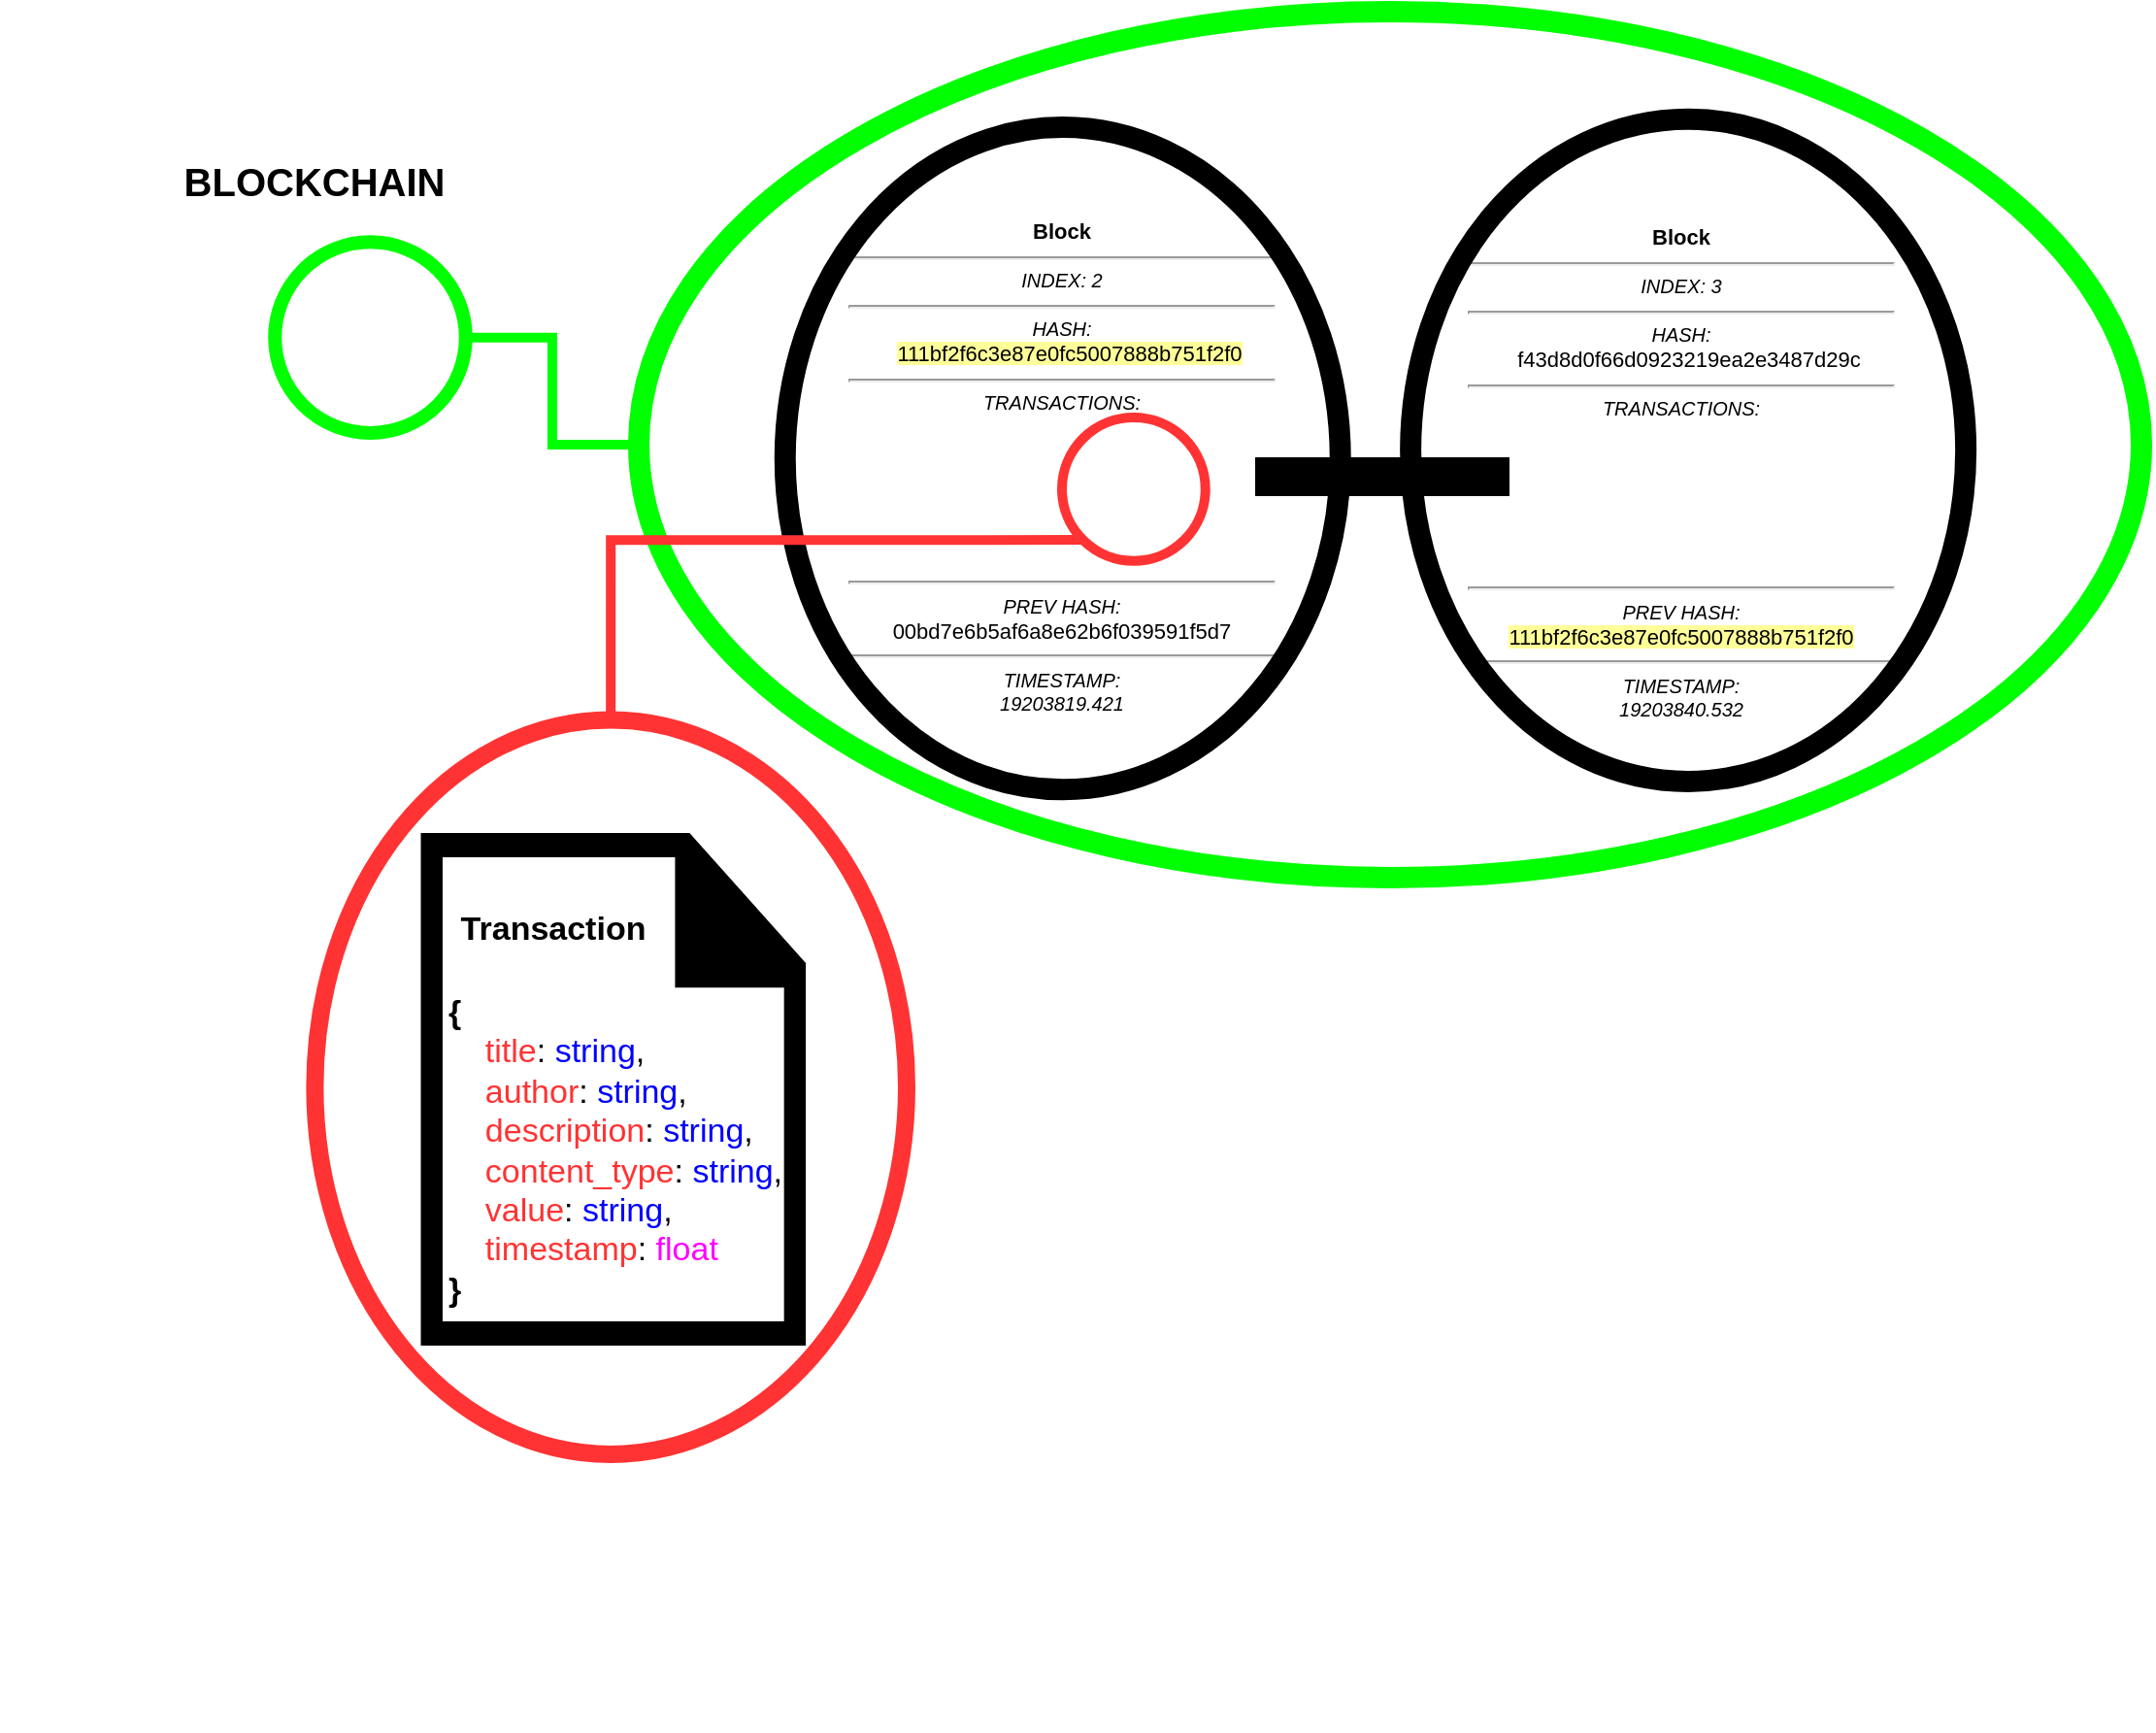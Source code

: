 <mxfile version="18.0.8" type="github">
  <diagram id="kgpKYQtTHZ0yAKxKKP6v" name="Page-1">
    <mxGraphModel dx="1980" dy="1282" grid="0" gridSize="10" guides="1" tooltips="1" connect="1" arrows="1" fold="1" page="0" pageScale="1" pageWidth="850" pageHeight="1100" math="0" shadow="0">
      <root>
        <mxCell id="0" />
        <mxCell id="1" parent="0" />
        <mxCell id="dkjBaHjDjxgbBGwsiAtd-50" value="" style="group" vertex="1" connectable="0" parent="1">
          <mxGeometry x="-316.997" y="81.003" width="712" height="770" as="geometry" />
        </mxCell>
        <mxCell id="dkjBaHjDjxgbBGwsiAtd-85" value="" style="group" vertex="1" connectable="0" parent="dkjBaHjDjxgbBGwsiAtd-50">
          <mxGeometry x="17.05" width="449.95" height="628" as="geometry" />
        </mxCell>
        <mxCell id="dkjBaHjDjxgbBGwsiAtd-41" value="" style="shape=image;html=1;verticalAlign=top;verticalLabelPosition=bottom;labelBackgroundColor=#ffffff;imageAspect=0;aspect=fixed;image=https://cdn4.iconfinder.com/data/icons/internet-networking-and-communication-glyph-24/24/Chain_link_hyperlink_link_linkage_web-128.png;rounded=0;fontSize=11;rotation=45;" vertex="1" parent="dkjBaHjDjxgbBGwsiAtd-85">
          <mxGeometry x="60.694" y="15.998" width="77.246" height="77.246" as="geometry" />
        </mxCell>
        <mxCell id="dkjBaHjDjxgbBGwsiAtd-42" value="" style="shape=image;html=1;verticalAlign=top;verticalLabelPosition=bottom;labelBackgroundColor=#ffffff;imageAspect=0;aspect=fixed;image=https://cdn4.iconfinder.com/data/icons/internet-networking-and-communication-glyph-24/24/Chain_link_hyperlink_link_linkage_web-128.png;rounded=0;fontSize=11;rotation=45;" vertex="1" parent="dkjBaHjDjxgbBGwsiAtd-85">
          <mxGeometry x="134.776" y="15.998" width="77.246" height="77.246" as="geometry" />
        </mxCell>
        <mxCell id="dkjBaHjDjxgbBGwsiAtd-43" value="" style="shape=image;html=1;verticalAlign=top;verticalLabelPosition=bottom;labelBackgroundColor=#ffffff;imageAspect=0;aspect=fixed;image=https://cdn4.iconfinder.com/data/icons/internet-networking-and-communication-glyph-24/24/Chain_link_hyperlink_link_linkage_web-128.png;rounded=0;fontSize=11;rotation=135;" vertex="1" parent="dkjBaHjDjxgbBGwsiAtd-85">
          <mxGeometry x="180.08" y="58.694" width="77.246" height="77.246" as="geometry" />
        </mxCell>
        <mxCell id="dkjBaHjDjxgbBGwsiAtd-44" value="" style="shape=image;html=1;verticalAlign=top;verticalLabelPosition=bottom;labelBackgroundColor=#ffffff;imageAspect=0;aspect=fixed;image=https://cdn4.iconfinder.com/data/icons/internet-networking-and-communication-glyph-24/24/Chain_link_hyperlink_link_linkage_web-128.png;rounded=0;fontSize=11;rotation=45;" vertex="1" parent="dkjBaHjDjxgbBGwsiAtd-85">
          <mxGeometry x="60.694" y="100.828" width="77.246" height="77.246" as="geometry" />
        </mxCell>
        <mxCell id="dkjBaHjDjxgbBGwsiAtd-45" value="" style="shape=image;html=1;verticalAlign=top;verticalLabelPosition=bottom;labelBackgroundColor=#ffffff;imageAspect=0;aspect=fixed;image=https://cdn4.iconfinder.com/data/icons/internet-networking-and-communication-glyph-24/24/Chain_link_hyperlink_link_linkage_web-128.png;rounded=0;fontSize=11;rotation=45;" vertex="1" parent="dkjBaHjDjxgbBGwsiAtd-85">
          <mxGeometry x="134.776" y="100.828" width="77.246" height="77.246" as="geometry" />
        </mxCell>
        <mxCell id="dkjBaHjDjxgbBGwsiAtd-47" value="" style="shape=image;html=1;verticalAlign=top;verticalLabelPosition=bottom;labelBackgroundColor=#ffffff;imageAspect=0;aspect=fixed;image=https://cdn4.iconfinder.com/data/icons/internet-networking-and-communication-glyph-24/24/Chain_link_hyperlink_link_linkage_web-128.png;rounded=0;fontSize=11;rotation=-45;" vertex="1" parent="dkjBaHjDjxgbBGwsiAtd-85">
          <mxGeometry x="16.42" y="142.963" width="77.246" height="77.246" as="geometry" />
        </mxCell>
        <mxCell id="dkjBaHjDjxgbBGwsiAtd-49" value="" style="shape=image;html=1;verticalAlign=top;verticalLabelPosition=bottom;labelBackgroundColor=#ffffff;imageAspect=0;aspect=fixed;image=https://cdn4.iconfinder.com/data/icons/internet-networking-and-communication-glyph-24/24/Chain_link_hyperlink_link_linkage_web-128.png;rounded=0;fontSize=11;rotation=45;" vertex="1" parent="dkjBaHjDjxgbBGwsiAtd-85">
          <mxGeometry x="60.694" y="184.585" width="77.246" height="77.246" as="geometry" />
        </mxCell>
        <mxCell id="dkjBaHjDjxgbBGwsiAtd-51" value="" style="ellipse;whiteSpace=wrap;html=1;aspect=fixed;rounded=0;fontSize=11;fillColor=none;strokeColor=#00FF00;strokeWidth=7;" vertex="1" parent="dkjBaHjDjxgbBGwsiAtd-85">
          <mxGeometry x="124.545" y="3.652" width="98.303" height="98.303" as="geometry" />
        </mxCell>
        <mxCell id="dkjBaHjDjxgbBGwsiAtd-104" value="" style="group" vertex="1" connectable="0" parent="dkjBaHjDjxgbBGwsiAtd-85">
          <mxGeometry x="145.127" y="249.796" width="304.823" height="378.204" as="geometry" />
        </mxCell>
        <mxCell id="dkjBaHjDjxgbBGwsiAtd-98" value="" style="ellipse;whiteSpace=wrap;html=1;rounded=0;labelBackgroundColor=#FFFF99;fontSize=22;strokeColor=#FF3333;strokeWidth=9;fillColor=none;" vertex="1" parent="dkjBaHjDjxgbBGwsiAtd-104">
          <mxGeometry width="304.823" height="378.204" as="geometry" />
        </mxCell>
        <mxCell id="dkjBaHjDjxgbBGwsiAtd-103" value="" style="group" vertex="1" connectable="0" parent="dkjBaHjDjxgbBGwsiAtd-104">
          <mxGeometry x="54.573" y="58.184" width="234.37" height="264.02" as="geometry" />
        </mxCell>
        <mxCell id="dkjBaHjDjxgbBGwsiAtd-97" value="" style="sketch=0;pointerEvents=1;shadow=0;dashed=0;html=1;strokeColor=none;fillColor=#000000;labelPosition=center;verticalLabelPosition=bottom;verticalAlign=top;outlineConnect=0;align=center;shape=mxgraph.office.concepts.document_blank;rounded=0;labelBackgroundColor=#FFFF99;fontSize=22;" vertex="1" parent="dkjBaHjDjxgbBGwsiAtd-103">
          <mxGeometry width="198.3" height="264.02" as="geometry" />
        </mxCell>
        <mxCell id="dkjBaHjDjxgbBGwsiAtd-100" value="&lt;b&gt;{&lt;/b&gt;&lt;br&gt;&amp;nbsp; &amp;nbsp; &lt;font color=&quot;#ff3333&quot;&gt;title&lt;/font&gt;: &lt;font color=&quot;#0000ff&quot;&gt;string&lt;/font&gt;,&lt;br&gt;&amp;nbsp; &amp;nbsp; &lt;font color=&quot;#ff3333&quot;&gt;author&lt;/font&gt;: &lt;font color=&quot;#0000ff&quot;&gt;string&lt;/font&gt;,&lt;br&gt;&amp;nbsp; &amp;nbsp; &lt;font color=&quot;#ff3333&quot;&gt;description&lt;/font&gt;: &lt;font color=&quot;#0000ff&quot;&gt;string&lt;/font&gt;,&lt;br&gt;&amp;nbsp; &amp;nbsp; &lt;font color=&quot;#ff3333&quot;&gt;content_type&lt;/font&gt;: &lt;font color=&quot;#0000ff&quot;&gt;string&lt;/font&gt;,&lt;br&gt;&amp;nbsp; &amp;nbsp; &lt;font color=&quot;#ff3333&quot;&gt;value&lt;/font&gt;: &lt;font color=&quot;#0000ff&quot;&gt;string&lt;/font&gt;,&lt;br&gt;&amp;nbsp; &amp;nbsp; &lt;font color=&quot;#ff3333&quot;&gt;timestamp&lt;/font&gt;: &lt;font color=&quot;#ff00ff&quot;&gt;float&amp;nbsp; &amp;nbsp;&amp;nbsp;&lt;/font&gt;&lt;br&gt;&lt;b&gt;}&lt;/b&gt;" style="text;html=1;strokeColor=none;fillColor=none;align=left;verticalAlign=middle;whiteSpace=wrap;rounded=0;labelBackgroundColor=none;fontSize=17;" vertex="1" parent="dkjBaHjDjxgbBGwsiAtd-103">
          <mxGeometry x="12.32" y="92.02" width="222.05" height="143" as="geometry" />
        </mxCell>
        <mxCell id="dkjBaHjDjxgbBGwsiAtd-102" value="&lt;b&gt;&lt;font color=&quot;#000000&quot;&gt;Transaction&lt;/font&gt;&lt;/b&gt;" style="text;html=1;strokeColor=none;fillColor=none;align=center;verticalAlign=middle;whiteSpace=wrap;rounded=0;labelBackgroundColor=none;fontSize=17;fontColor=#FF00FF;" vertex="1" parent="dkjBaHjDjxgbBGwsiAtd-103">
          <mxGeometry x="38.247" y="35.017" width="60" height="30" as="geometry" />
        </mxCell>
        <mxCell id="dkjBaHjDjxgbBGwsiAtd-63" value="" style="group" vertex="1" connectable="0" parent="1">
          <mxGeometry x="93.37" y="69" width="633.13" height="346" as="geometry" />
        </mxCell>
        <mxCell id="dkjBaHjDjxgbBGwsiAtd-65" value="" style="group" vertex="1" connectable="0" parent="dkjBaHjDjxgbBGwsiAtd-63">
          <mxGeometry x="-5.995" y="-44.895" width="639.125" height="387.885" as="geometry" />
        </mxCell>
        <mxCell id="dkjBaHjDjxgbBGwsiAtd-53" value="&lt;p style=&quot;margin:0px;margin-top:4px;text-align:center;&quot;&gt;&lt;b&gt;Block&lt;/b&gt;&lt;/p&gt;&lt;hr&gt;&lt;p style=&quot;font-size:10px;margin:0px;text-align:center;&quot;&gt;&lt;i&gt;INDEX: 2&lt;/i&gt;&lt;/p&gt;&lt;hr&gt;&lt;p style=&quot;font-size:10px;margin:0px;text-align:center;&quot;&gt;&lt;i&gt;HASH:&lt;/i&gt;&lt;/p&gt;&lt;p style=&quot;text-align: center; margin: 0px 0px 0px 8px;&quot;&gt;&lt;span style=&quot;background-color: rgb(255, 255, 153);&quot;&gt;111bf2f6c3e87e0fc5007888b751f2f0&lt;/span&gt;&lt;/p&gt;&lt;hr&gt;&lt;p style=&quot;font-size:10px;margin:0px;text-align:center;&quot;&gt;&lt;i&gt;TRANSACTIONS:&lt;/i&gt;&lt;/p&gt;&lt;p style=&quot;margin:0px;margin-left:8px;text-align:left;&quot;&gt;&lt;br&gt;&lt;/p&gt;&lt;p style=&quot;margin:0px;margin-left:8px;text-align:left;&quot;&gt;&lt;br&gt;&lt;/p&gt;&lt;p style=&quot;margin:0px;margin-left:8px;text-align:left;&quot;&gt;&lt;br&gt;&lt;/p&gt;&lt;p style=&quot;margin:0px;margin-left:8px;text-align:left;&quot;&gt;&lt;br&gt;&lt;/p&gt;&lt;p style=&quot;margin:0px;margin-left:8px;text-align:left;&quot;&gt;&lt;br&gt;&lt;/p&gt;&lt;p style=&quot;margin:0px;margin-left:8px;text-align:left;&quot;&gt;&lt;br&gt;&lt;/p&gt;&lt;hr&gt;&lt;p style=&quot;font-size:10px;margin:0px;text-align:center;&quot;&gt;&lt;i&gt;PREV HASH:&lt;/i&gt;&lt;/p&gt;&lt;p style=&quot;margin:0px;margin-left:8px;text-align:left;&quot;&gt;&lt;/p&gt;&lt;span style=&quot;&quot;&gt;&lt;div style=&quot;text-align: center;&quot;&gt;00bd7e6b5af6a8e62b6f039591f5d7&lt;br&gt;&lt;/div&gt;&lt;/span&gt;&lt;hr style=&quot;text-align: center;&quot;&gt;&lt;p style=&quot;text-align: center; font-size: 10px; margin: 0px;&quot;&gt;&lt;i&gt;TIMESTAMP:&lt;/i&gt;&lt;/p&gt;&lt;p style=&quot;font-size:10px;margin:0px;text-align:center;&quot;&gt;&lt;i&gt;19203819.421&lt;/i&gt;&lt;/p&gt;" style="shape=rect;html=1;overflow=fill;verticalAlign=top;align=left;whiteSpace=wrap;rounded=60;fontSize=11;strokeColor=none;strokeWidth=7;fillColor=none;" vertex="1" parent="dkjBaHjDjxgbBGwsiAtd-65">
          <mxGeometry x="32.995" y="44.885" width="220" height="263" as="geometry" />
        </mxCell>
        <mxCell id="dkjBaHjDjxgbBGwsiAtd-62" value="" style="group" vertex="1" connectable="0" parent="dkjBaHjDjxgbBGwsiAtd-65">
          <mxGeometry x="68.995" y="156.885" width="140" height="62" as="geometry" />
        </mxCell>
        <mxCell id="dkjBaHjDjxgbBGwsiAtd-54" value="" style="shape=image;html=1;verticalAlign=top;verticalLabelPosition=bottom;labelBackgroundColor=#ffffff;imageAspect=0;aspect=fixed;image=https://cdn4.iconfinder.com/data/icons/essential-3/32/322-Document-128.png;rounded=0;fontSize=11;strokeColor=#00FF00;strokeWidth=7;fillColor=none;" vertex="1" parent="dkjBaHjDjxgbBGwsiAtd-62">
          <mxGeometry width="62" height="62" as="geometry" />
        </mxCell>
        <mxCell id="dkjBaHjDjxgbBGwsiAtd-55" value="" style="shape=image;html=1;verticalAlign=top;verticalLabelPosition=bottom;labelBackgroundColor=#ffffff;imageAspect=0;aspect=fixed;image=https://cdn4.iconfinder.com/data/icons/essential-3/32/322-Document-128.png;rounded=0;fontSize=11;strokeColor=#00FF00;strokeWidth=7;fillColor=none;" vertex="1" parent="dkjBaHjDjxgbBGwsiAtd-62">
          <mxGeometry x="78" width="62" height="62" as="geometry" />
        </mxCell>
        <mxCell id="dkjBaHjDjxgbBGwsiAtd-56" value="" style="shape=image;html=1;verticalAlign=top;verticalLabelPosition=bottom;labelBackgroundColor=#ffffff;imageAspect=0;aspect=fixed;image=https://cdn4.iconfinder.com/data/icons/essential-3/32/322-Document-128.png;rounded=0;fontSize=11;strokeColor=#00FF00;strokeWidth=7;fillColor=none;" vertex="1" parent="dkjBaHjDjxgbBGwsiAtd-62">
          <mxGeometry x="46" width="62" height="62" as="geometry" />
        </mxCell>
        <mxCell id="dkjBaHjDjxgbBGwsiAtd-57" value="" style="shape=image;html=1;verticalAlign=top;verticalLabelPosition=bottom;labelBackgroundColor=#ffffff;imageAspect=0;aspect=fixed;image=https://cdn4.iconfinder.com/data/icons/essential-3/32/322-Document-128.png;rounded=0;fontSize=11;strokeColor=#00FF00;strokeWidth=7;fillColor=none;" vertex="1" parent="dkjBaHjDjxgbBGwsiAtd-62">
          <mxGeometry x="62" width="62" height="62" as="geometry" />
        </mxCell>
        <mxCell id="dkjBaHjDjxgbBGwsiAtd-58" value="" style="shape=image;html=1;verticalAlign=top;verticalLabelPosition=bottom;labelBackgroundColor=#ffffff;imageAspect=0;aspect=fixed;image=https://cdn4.iconfinder.com/data/icons/essential-3/32/322-Document-128.png;rounded=0;fontSize=11;strokeColor=#00FF00;strokeWidth=7;fillColor=none;" vertex="1" parent="dkjBaHjDjxgbBGwsiAtd-62">
          <mxGeometry x="16" width="62" height="62" as="geometry" />
        </mxCell>
        <mxCell id="dkjBaHjDjxgbBGwsiAtd-59" value="" style="shape=image;html=1;verticalAlign=top;verticalLabelPosition=bottom;labelBackgroundColor=#ffffff;imageAspect=0;aspect=fixed;image=https://cdn4.iconfinder.com/data/icons/essential-3/32/322-Document-128.png;rounded=0;fontSize=11;strokeColor=#00FF00;strokeWidth=7;fillColor=none;" vertex="1" parent="dkjBaHjDjxgbBGwsiAtd-62">
          <mxGeometry x="31" width="62" height="62" as="geometry" />
        </mxCell>
        <mxCell id="dkjBaHjDjxgbBGwsiAtd-60" value="" style="rounded=0;whiteSpace=wrap;html=1;fontSize=11;strokeColor=none;strokeWidth=7;fillColor=default;" vertex="1" parent="dkjBaHjDjxgbBGwsiAtd-62">
          <mxGeometry x="100" y="4" width="23" height="54" as="geometry" />
        </mxCell>
        <mxCell id="dkjBaHjDjxgbBGwsiAtd-61" value="" style="rounded=0;whiteSpace=wrap;html=1;fontSize=11;strokeColor=none;strokeWidth=7;fillColor=default;" vertex="1" parent="dkjBaHjDjxgbBGwsiAtd-62">
          <mxGeometry x="93" y="16" width="15" height="42" as="geometry" />
        </mxCell>
        <mxCell id="dkjBaHjDjxgbBGwsiAtd-64" value="" style="ellipse;whiteSpace=wrap;html=1;rounded=0;fontSize=11;strokeColor=#000000;strokeWidth=11;fillColor=none;rotation=90;" vertex="1" parent="dkjBaHjDjxgbBGwsiAtd-65">
          <mxGeometry x="-27.565" y="29.005" width="341.13" height="286" as="geometry" />
        </mxCell>
        <mxCell id="dkjBaHjDjxgbBGwsiAtd-66" value="" style="group" vertex="1" connectable="0" parent="1">
          <mxGeometry x="351" y="91" width="435.005" height="359.005" as="geometry" />
        </mxCell>
        <mxCell id="dkjBaHjDjxgbBGwsiAtd-67" value="" style="group" vertex="1" connectable="0" parent="dkjBaHjDjxgbBGwsiAtd-66">
          <mxGeometry x="55.005" y="-64.005" width="380" height="423.01" as="geometry" />
        </mxCell>
        <mxCell id="dkjBaHjDjxgbBGwsiAtd-68" value="&lt;p style=&quot;margin:0px;margin-top:4px;text-align:center;&quot;&gt;&lt;b&gt;Block&lt;/b&gt;&lt;/p&gt;&lt;hr&gt;&lt;p style=&quot;font-size:10px;margin:0px;text-align:center;&quot;&gt;&lt;i&gt;INDEX: 3&lt;/i&gt;&lt;/p&gt;&lt;hr&gt;&lt;p style=&quot;font-size:10px;margin:0px;text-align:center;&quot;&gt;&lt;i&gt;HASH:&lt;/i&gt;&lt;/p&gt;&lt;p style=&quot;text-align: center; margin: 0px 0px 0px 8px;&quot;&gt;f43d8d0f66d0923219ea2e3487d29c&lt;/p&gt;&lt;hr&gt;&lt;p style=&quot;font-size:10px;margin:0px;text-align:center;&quot;&gt;&lt;i&gt;TRANSACTIONS:&lt;/i&gt;&lt;/p&gt;&lt;p style=&quot;margin:0px;margin-left:8px;text-align:left;&quot;&gt;&lt;br&gt;&lt;/p&gt;&lt;p style=&quot;margin:0px;margin-left:8px;text-align:left;&quot;&gt;&lt;br&gt;&lt;/p&gt;&lt;p style=&quot;margin:0px;margin-left:8px;text-align:left;&quot;&gt;&lt;br&gt;&lt;/p&gt;&lt;p style=&quot;margin:0px;margin-left:8px;text-align:left;&quot;&gt;&lt;br&gt;&lt;/p&gt;&lt;p style=&quot;margin:0px;margin-left:8px;text-align:left;&quot;&gt;&lt;br&gt;&lt;/p&gt;&lt;p style=&quot;margin:0px;margin-left:8px;text-align:left;&quot;&gt;&lt;br&gt;&lt;/p&gt;&lt;hr&gt;&lt;p style=&quot;font-size:10px;margin:0px;text-align:center;&quot;&gt;&lt;i&gt;PREV HASH:&lt;/i&gt;&lt;/p&gt;&lt;p style=&quot;margin:0px;margin-left:8px;text-align:left;&quot;&gt;&lt;/p&gt;&lt;span style=&quot;&quot;&gt;&lt;div style=&quot;text-align: center;&quot;&gt;&lt;span style=&quot;background-color: rgb(255, 255, 153);&quot;&gt;111bf2f6c3e87e0fc5007888b751f2f0&lt;/span&gt;&lt;/div&gt;&lt;/span&gt;&lt;hr style=&quot;text-align: center;&quot;&gt;&lt;p style=&quot;text-align: center; font-size: 10px; margin: 0px;&quot;&gt;&lt;i&gt;TIMESTAMP:&lt;/i&gt;&lt;/p&gt;&lt;p style=&quot;font-size:10px;margin:0px;text-align:center;&quot;&gt;&lt;i&gt;19203840.532&lt;/i&gt;&lt;/p&gt;" style="shape=rect;html=1;overflow=fill;verticalAlign=top;align=left;whiteSpace=wrap;rounded=60;fontSize=11;strokeColor=none;strokeWidth=7;fillColor=none;" vertex="1" parent="dkjBaHjDjxgbBGwsiAtd-67">
          <mxGeometry x="32.995" y="44.885" width="220" height="263" as="geometry" />
        </mxCell>
        <mxCell id="dkjBaHjDjxgbBGwsiAtd-69" value="" style="group" vertex="1" connectable="0" parent="dkjBaHjDjxgbBGwsiAtd-67">
          <mxGeometry x="68.995" y="156.885" width="140" height="62" as="geometry" />
        </mxCell>
        <mxCell id="dkjBaHjDjxgbBGwsiAtd-70" value="" style="shape=image;html=1;verticalAlign=top;verticalLabelPosition=bottom;labelBackgroundColor=#ffffff;imageAspect=0;aspect=fixed;image=https://cdn4.iconfinder.com/data/icons/essential-3/32/322-Document-128.png;rounded=0;fontSize=11;strokeColor=#00FF00;strokeWidth=7;fillColor=none;" vertex="1" parent="dkjBaHjDjxgbBGwsiAtd-69">
          <mxGeometry width="62" height="62" as="geometry" />
        </mxCell>
        <mxCell id="dkjBaHjDjxgbBGwsiAtd-71" value="" style="shape=image;html=1;verticalAlign=top;verticalLabelPosition=bottom;labelBackgroundColor=#ffffff;imageAspect=0;aspect=fixed;image=https://cdn4.iconfinder.com/data/icons/essential-3/32/322-Document-128.png;rounded=0;fontSize=11;strokeColor=#00FF00;strokeWidth=7;fillColor=none;" vertex="1" parent="dkjBaHjDjxgbBGwsiAtd-69">
          <mxGeometry x="78" width="62" height="62" as="geometry" />
        </mxCell>
        <mxCell id="dkjBaHjDjxgbBGwsiAtd-72" value="" style="shape=image;html=1;verticalAlign=top;verticalLabelPosition=bottom;labelBackgroundColor=#ffffff;imageAspect=0;aspect=fixed;image=https://cdn4.iconfinder.com/data/icons/essential-3/32/322-Document-128.png;rounded=0;fontSize=11;strokeColor=#00FF00;strokeWidth=7;fillColor=none;" vertex="1" parent="dkjBaHjDjxgbBGwsiAtd-69">
          <mxGeometry x="46" width="62" height="62" as="geometry" />
        </mxCell>
        <mxCell id="dkjBaHjDjxgbBGwsiAtd-73" value="" style="shape=image;html=1;verticalAlign=top;verticalLabelPosition=bottom;labelBackgroundColor=#ffffff;imageAspect=0;aspect=fixed;image=https://cdn4.iconfinder.com/data/icons/essential-3/32/322-Document-128.png;rounded=0;fontSize=11;strokeColor=#00FF00;strokeWidth=7;fillColor=none;" vertex="1" parent="dkjBaHjDjxgbBGwsiAtd-69">
          <mxGeometry x="62" width="62" height="62" as="geometry" />
        </mxCell>
        <mxCell id="dkjBaHjDjxgbBGwsiAtd-74" value="" style="shape=image;html=1;verticalAlign=top;verticalLabelPosition=bottom;labelBackgroundColor=#ffffff;imageAspect=0;aspect=fixed;image=https://cdn4.iconfinder.com/data/icons/essential-3/32/322-Document-128.png;rounded=0;fontSize=11;strokeColor=#00FF00;strokeWidth=7;fillColor=none;" vertex="1" parent="dkjBaHjDjxgbBGwsiAtd-69">
          <mxGeometry x="16" width="62" height="62" as="geometry" />
        </mxCell>
        <mxCell id="dkjBaHjDjxgbBGwsiAtd-75" value="" style="shape=image;html=1;verticalAlign=top;verticalLabelPosition=bottom;labelBackgroundColor=#ffffff;imageAspect=0;aspect=fixed;image=https://cdn4.iconfinder.com/data/icons/essential-3/32/322-Document-128.png;rounded=0;fontSize=11;strokeColor=#00FF00;strokeWidth=7;fillColor=none;" vertex="1" parent="dkjBaHjDjxgbBGwsiAtd-69">
          <mxGeometry x="31" width="62" height="62" as="geometry" />
        </mxCell>
        <mxCell id="dkjBaHjDjxgbBGwsiAtd-76" value="" style="rounded=0;whiteSpace=wrap;html=1;fontSize=11;strokeColor=none;strokeWidth=7;fillColor=default;" vertex="1" parent="dkjBaHjDjxgbBGwsiAtd-69">
          <mxGeometry x="100" y="4" width="23" height="54" as="geometry" />
        </mxCell>
        <mxCell id="dkjBaHjDjxgbBGwsiAtd-77" value="" style="rounded=0;whiteSpace=wrap;html=1;fontSize=11;strokeColor=none;strokeWidth=7;fillColor=default;" vertex="1" parent="dkjBaHjDjxgbBGwsiAtd-69">
          <mxGeometry x="93" y="16" width="15" height="42" as="geometry" />
        </mxCell>
        <mxCell id="dkjBaHjDjxgbBGwsiAtd-78" value="" style="ellipse;whiteSpace=wrap;html=1;rounded=0;fontSize=11;strokeColor=#000000;strokeWidth=11;fillColor=none;rotation=90;" vertex="1" parent="dkjBaHjDjxgbBGwsiAtd-67">
          <mxGeometry x="-24.005" y="21.885" width="341.13" height="286" as="geometry" />
        </mxCell>
        <mxCell id="dkjBaHjDjxgbBGwsiAtd-82" value="" style="ellipse;whiteSpace=wrap;html=1;rounded=0;labelBackgroundColor=#FFFF99;fontSize=11;strokeColor=#00FF00;strokeWidth=11;fillColor=none;" vertex="1" parent="dkjBaHjDjxgbBGwsiAtd-67">
          <mxGeometry x="-394" y="-61" width="774" height="446" as="geometry" />
        </mxCell>
        <mxCell id="dkjBaHjDjxgbBGwsiAtd-83" value="" style="rounded=0;whiteSpace=wrap;html=1;labelBackgroundColor=#FFFF99;fontSize=11;strokeColor=#000000;strokeWidth=11;fillColor=none;" vertex="1" parent="dkjBaHjDjxgbBGwsiAtd-67">
          <mxGeometry x="-71.005" y="174.005" width="120" height="9" as="geometry" />
        </mxCell>
        <mxCell id="dkjBaHjDjxgbBGwsiAtd-87" value="" style="ellipse;whiteSpace=wrap;html=1;aspect=fixed;rounded=0;labelBackgroundColor=#FFFF99;fontSize=11;strokeColor=#FF3333;strokeWidth=5;fillColor=none;" vertex="1" parent="dkjBaHjDjxgbBGwsiAtd-67">
          <mxGeometry x="-176.005" y="148.005" width="73.88" height="73.88" as="geometry" />
        </mxCell>
        <mxCell id="dkjBaHjDjxgbBGwsiAtd-84" style="edgeStyle=orthogonalEdgeStyle;rounded=0;orthogonalLoop=1;jettySize=auto;html=1;fontSize=11;strokeColor=#00FF00;strokeWidth=5;endArrow=none;endFill=0;" edge="1" parent="1" source="dkjBaHjDjxgbBGwsiAtd-51" target="dkjBaHjDjxgbBGwsiAtd-82">
          <mxGeometry relative="1" as="geometry" />
        </mxCell>
        <mxCell id="dkjBaHjDjxgbBGwsiAtd-99" style="edgeStyle=orthogonalEdgeStyle;rounded=0;orthogonalLoop=1;jettySize=auto;html=1;exitX=0;exitY=1;exitDx=0;exitDy=0;entryX=0.5;entryY=0;entryDx=0;entryDy=0;fontSize=22;endArrow=none;endFill=0;strokeColor=#FF3333;strokeWidth=5;" edge="1" parent="1" source="dkjBaHjDjxgbBGwsiAtd-87" target="dkjBaHjDjxgbBGwsiAtd-98">
          <mxGeometry relative="1" as="geometry" />
        </mxCell>
        <mxCell id="dkjBaHjDjxgbBGwsiAtd-105" value="&lt;b&gt;&lt;font style=&quot;font-size: 20px;&quot;&gt;BLOCKCHAIN&lt;/font&gt;&lt;/b&gt;" style="text;html=1;strokeColor=none;fillColor=none;align=center;verticalAlign=middle;whiteSpace=wrap;rounded=0;labelBackgroundColor=none;fontSize=17;fontColor=#000000;" vertex="1" parent="1">
          <mxGeometry x="-185" y="39" width="60" height="30" as="geometry" />
        </mxCell>
      </root>
    </mxGraphModel>
  </diagram>
</mxfile>
